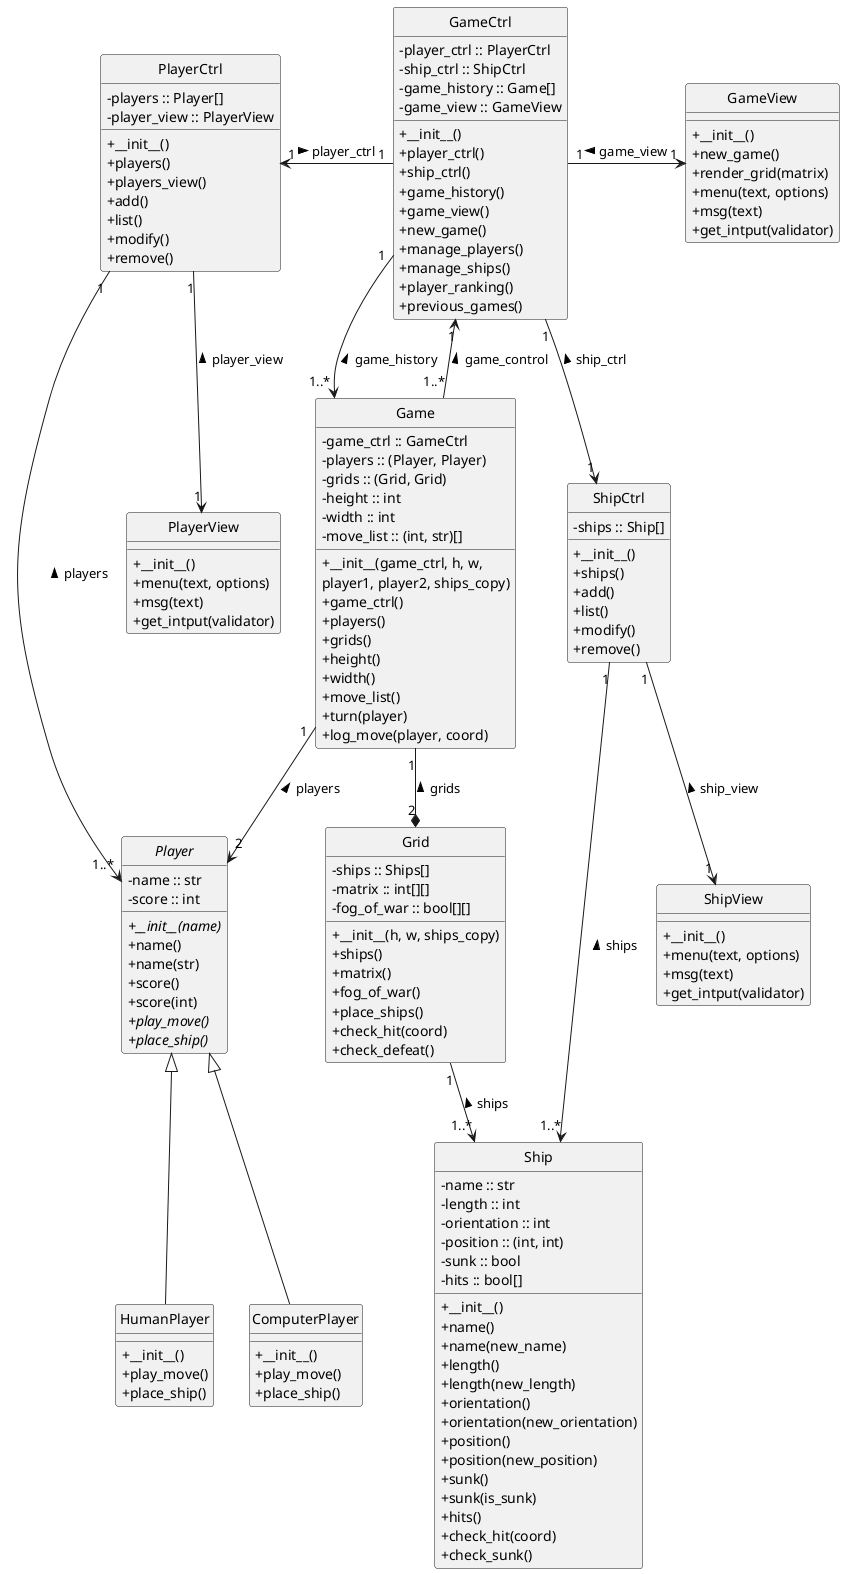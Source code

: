 @startuml battleship_class_diagram

skinparam classAttributeIconSize 0
'left to right direction
hide circle

class Game {
    - game_ctrl :: GameCtrl
    - players :: (Player, Player) {field}
    - grids :: (Grid, Grid) {field}
    - height :: int
    - width :: int
    - move_list :: (int, str)[] {field}
    + __init__(game_ctrl, h, w,
            player1, player2, ships_copy)
    + game_ctrl()
    + players()
    + grids()
    + height()
    + width()
    + move_list()
    + turn(player)
    + log_move(player, coord)
}

class GameCtrl {
    - player_ctrl :: PlayerCtrl
    - ship_ctrl :: ShipCtrl
    - game_history :: Game[]
    - game_view :: GameView
    + __init__()
    + player_ctrl()
    + ship_ctrl()
    + game_history()
    + game_view()
    + new_game()
    + manage_players()
    + manage_ships()
    + player_ranking()
    + previous_games()
}

class GameView {
    + __init__()
    + new_game()
    + render_grid(matrix)
    + menu(text, options)
    + msg(text)
    + get_intput(validator)
}

class Grid {
    - ships :: Ships[]
    - matrix :: int[][]
    - fog_of_war :: bool[][]
    + __init__(h, w, ships_copy)
    + ships()
    + matrix()
    + fog_of_war()
    + place_ships()
    + check_hit(coord)
    + check_defeat()
}

class Ship {
    - name :: str
    - length :: int
    - orientation :: int
    - position :: (int, int) {field}
    - sunk :: bool
    - hits :: bool[]
    + __init__()
    + name()
    + name(new_name)
    + length()
    + length(new_length)
    + orientation()
    + orientation(new_orientation)
    + position()
    + position(new_position)
    + sunk()
    + sunk(is_sunk)
    + hits()
    + check_hit(coord)
    + check_sunk()
}

class ShipCtrl{
    - ships :: Ship[]
    + __init__()
    + ships()
    + add()
    + list()
    + modify()
    + remove()
}

class ShipView {
    + __init__()
    + menu(text, options)
    + msg(text)
    + get_intput(validator)
    
}

class PlayerCtrl {
    - players :: Player[]
    - player_view :: PlayerView
    + __init__()
    + players()
    + players_view()
    + add()
    + list()
    + modify()
    + remove()
}

abstract class Player {
    - name :: str
    - score :: int
    + __init__(name) {abstract}
    + name()
    + name(str)
    + score()
    + score(int)
    + play_move() {abstract}
    + place_ship() {abstract}
}

class PlayerView {
    + __init__()
    + menu(text, options)
    + msg(text)
    + get_intput(validator)
}

class HumanPlayer {
    + __init__()
    + play_move()
    + place_ship()
}
class ComputerPlayer {
    + __init__()
    + play_move()
    + place_ship()
}


GameCtrl "1" --> "1..*" Game : game_history <
GameCtrl "1" <-- "1..*" Game : game_control <
GameCtrl "1" -r-> "1" GameView : game_view <

GameCtrl "1" -l-> "1" PlayerCtrl : player_ctrl <
GameCtrl "1" --> "1" ShipCtrl : ship_ctrl <

PlayerCtrl "1" --> "1..*" Player : players <
PlayerCtrl "1" --> "1" PlayerView : player_view <

Game "1" --> "2" Player : players <

Player <|-- HumanPlayer
Player <|-- ComputerPlayer

Game "1" --* "2" Grid : grids <

ShipCtrl "1" --> "1..*" Ship : ships <
ShipCtrl "1" --> "1" ShipView : ship_view <
Grid "1" --> "1..*" Ship : ships <

@enduml